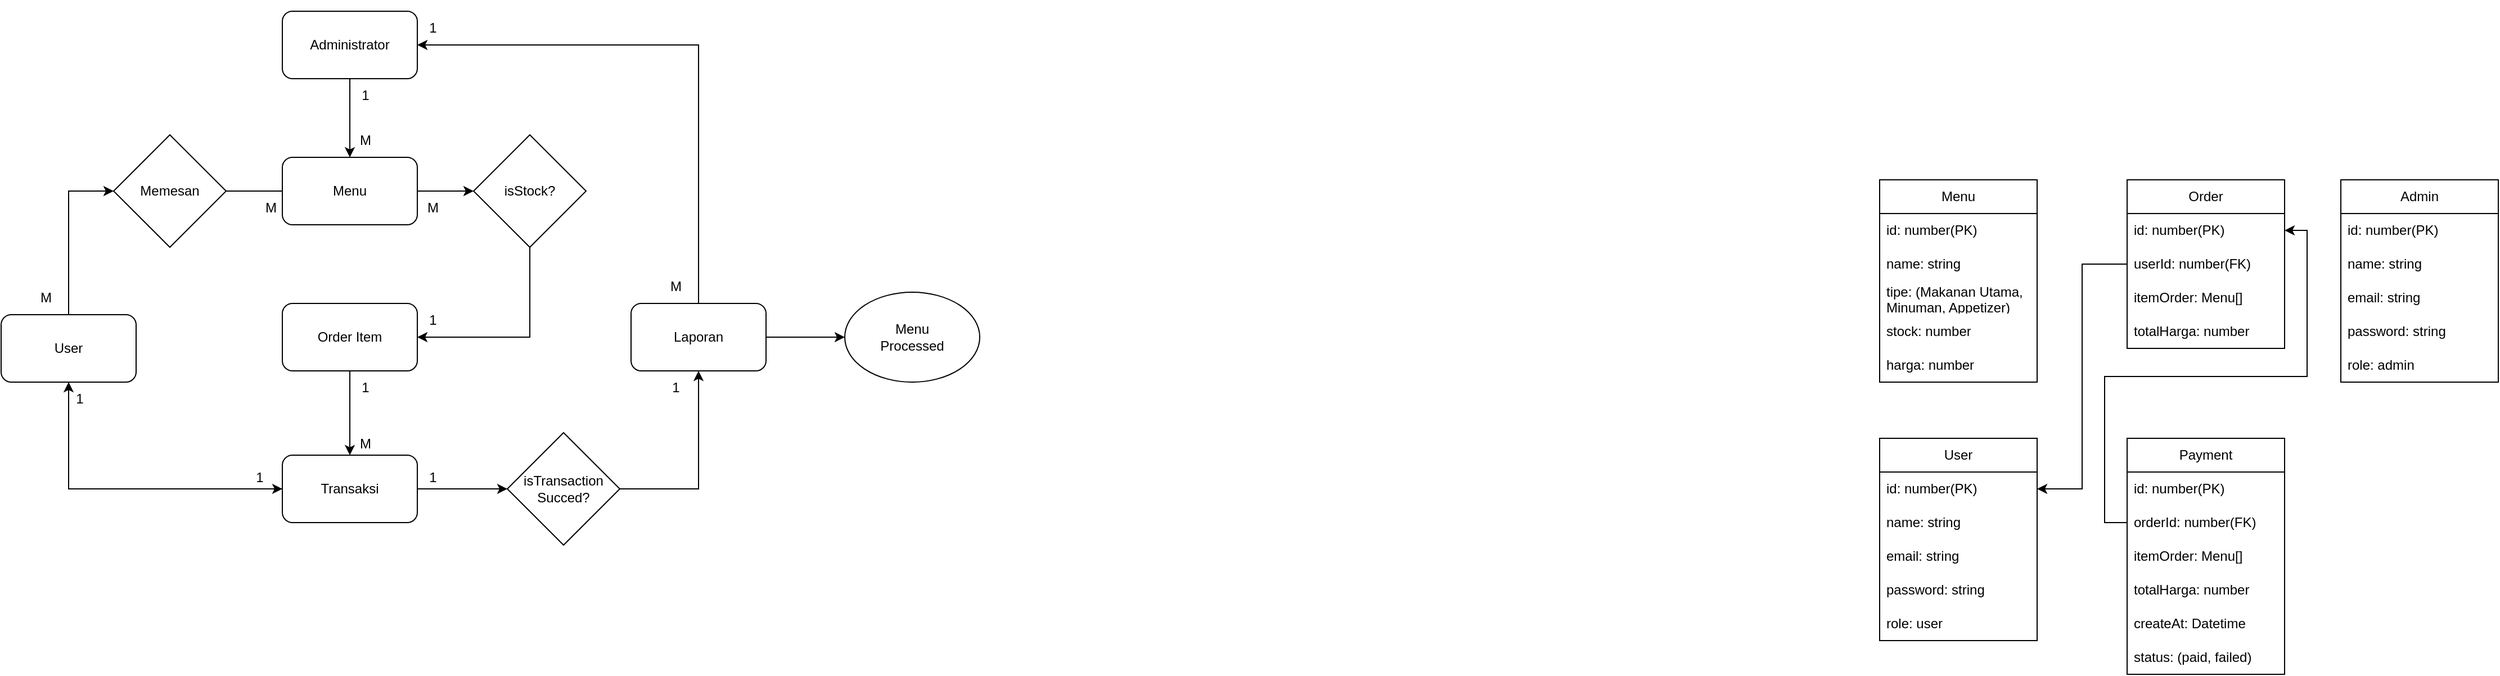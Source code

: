 <mxfile version="28.2.4">
  <diagram name="Page-1" id="51vB2u_QDRZg887AXnSR">
    <mxGraphModel dx="905" dy="555" grid="1" gridSize="10" guides="1" tooltips="1" connect="1" arrows="1" fold="1" page="1" pageScale="1" pageWidth="827" pageHeight="1169" math="0" shadow="0">
      <root>
        <mxCell id="0" />
        <mxCell id="1" parent="0" />
        <mxCell id="4FyZVL3Yt_gfwvQZV7pb-8" style="edgeStyle=orthogonalEdgeStyle;rounded=0;orthogonalLoop=1;jettySize=auto;html=1;entryX=0.5;entryY=0;entryDx=0;entryDy=0;" edge="1" parent="1" source="qDjXoSYU_dlHwYHpqdUi-1" target="qDjXoSYU_dlHwYHpqdUi-4">
          <mxGeometry relative="1" as="geometry" />
        </mxCell>
        <mxCell id="qDjXoSYU_dlHwYHpqdUi-1" value="Administrator" style="rounded=1;whiteSpace=wrap;html=1;" parent="1" vertex="1">
          <mxGeometry x="280" y="130" width="120" height="60" as="geometry" />
        </mxCell>
        <mxCell id="qDjXoSYU_dlHwYHpqdUi-5" style="edgeStyle=orthogonalEdgeStyle;rounded=0;orthogonalLoop=1;jettySize=auto;html=1;entryX=0;entryY=0.5;entryDx=0;entryDy=0;" parent="1" source="qDjXoSYU_dlHwYHpqdUi-2" target="qDjXoSYU_dlHwYHpqdUi-3" edge="1">
          <mxGeometry relative="1" as="geometry" />
        </mxCell>
        <mxCell id="4FyZVL3Yt_gfwvQZV7pb-7" style="edgeStyle=orthogonalEdgeStyle;rounded=0;orthogonalLoop=1;jettySize=auto;html=1;entryX=0;entryY=0.5;entryDx=0;entryDy=0;" edge="1" parent="1" source="qDjXoSYU_dlHwYHpqdUi-2" target="qDjXoSYU_dlHwYHpqdUi-10">
          <mxGeometry relative="1" as="geometry">
            <Array as="points">
              <mxPoint x="90" y="555" />
            </Array>
          </mxGeometry>
        </mxCell>
        <mxCell id="qDjXoSYU_dlHwYHpqdUi-2" value="User" style="rounded=1;whiteSpace=wrap;html=1;" parent="1" vertex="1">
          <mxGeometry x="30" y="400" width="120" height="60" as="geometry" />
        </mxCell>
        <mxCell id="qDjXoSYU_dlHwYHpqdUi-6" style="edgeStyle=orthogonalEdgeStyle;rounded=0;orthogonalLoop=1;jettySize=auto;html=1;entryX=0;entryY=0.5;entryDx=0;entryDy=0;" parent="1" source="qDjXoSYU_dlHwYHpqdUi-3" target="qDjXoSYU_dlHwYHpqdUi-4" edge="1">
          <mxGeometry relative="1" as="geometry">
            <Array as="points">
              <mxPoint x="300" y="290" />
              <mxPoint x="300" y="290" />
            </Array>
          </mxGeometry>
        </mxCell>
        <mxCell id="qDjXoSYU_dlHwYHpqdUi-3" value="Memesan" style="rhombus;whiteSpace=wrap;html=1;" parent="1" vertex="1">
          <mxGeometry x="130" y="240" width="100" height="100" as="geometry" />
        </mxCell>
        <mxCell id="qDjXoSYU_dlHwYHpqdUi-8" style="edgeStyle=orthogonalEdgeStyle;rounded=0;orthogonalLoop=1;jettySize=auto;html=1;" parent="1" source="qDjXoSYU_dlHwYHpqdUi-4" target="qDjXoSYU_dlHwYHpqdUi-7" edge="1">
          <mxGeometry relative="1" as="geometry" />
        </mxCell>
        <mxCell id="qDjXoSYU_dlHwYHpqdUi-4" value="Menu" style="rounded=1;whiteSpace=wrap;html=1;" parent="1" vertex="1">
          <mxGeometry x="280" y="260" width="120" height="60" as="geometry" />
        </mxCell>
        <mxCell id="4FyZVL3Yt_gfwvQZV7pb-3" style="edgeStyle=orthogonalEdgeStyle;rounded=0;orthogonalLoop=1;jettySize=auto;html=1;entryX=1;entryY=0.5;entryDx=0;entryDy=0;" edge="1" parent="1" source="qDjXoSYU_dlHwYHpqdUi-7" target="4FyZVL3Yt_gfwvQZV7pb-1">
          <mxGeometry relative="1" as="geometry">
            <Array as="points">
              <mxPoint x="500" y="420" />
            </Array>
          </mxGeometry>
        </mxCell>
        <mxCell id="qDjXoSYU_dlHwYHpqdUi-7" value="isStock?" style="rhombus;whiteSpace=wrap;html=1;" parent="1" vertex="1">
          <mxGeometry x="450" y="240" width="100" height="100" as="geometry" />
        </mxCell>
        <mxCell id="qDjXoSYU_dlHwYHpqdUi-17" style="edgeStyle=orthogonalEdgeStyle;rounded=0;orthogonalLoop=1;jettySize=auto;html=1;entryX=0;entryY=0.5;entryDx=0;entryDy=0;" parent="1" source="qDjXoSYU_dlHwYHpqdUi-10" target="qDjXoSYU_dlHwYHpqdUi-12" edge="1">
          <mxGeometry relative="1" as="geometry" />
        </mxCell>
        <mxCell id="4FyZVL3Yt_gfwvQZV7pb-5" style="edgeStyle=orthogonalEdgeStyle;rounded=0;orthogonalLoop=1;jettySize=auto;html=1;" edge="1" parent="1" source="qDjXoSYU_dlHwYHpqdUi-10" target="qDjXoSYU_dlHwYHpqdUi-2">
          <mxGeometry relative="1" as="geometry" />
        </mxCell>
        <mxCell id="qDjXoSYU_dlHwYHpqdUi-10" value="Transaksi" style="rounded=1;whiteSpace=wrap;html=1;" parent="1" vertex="1">
          <mxGeometry x="280" y="525" width="120" height="60" as="geometry" />
        </mxCell>
        <mxCell id="qDjXoSYU_dlHwYHpqdUi-19" style="edgeStyle=orthogonalEdgeStyle;rounded=0;orthogonalLoop=1;jettySize=auto;html=1;" parent="1" source="qDjXoSYU_dlHwYHpqdUi-12" target="qDjXoSYU_dlHwYHpqdUi-18" edge="1">
          <mxGeometry relative="1" as="geometry" />
        </mxCell>
        <mxCell id="qDjXoSYU_dlHwYHpqdUi-12" value="isTransaction&lt;div&gt;Succed?&lt;/div&gt;" style="rhombus;whiteSpace=wrap;html=1;" parent="1" vertex="1">
          <mxGeometry x="480" y="505" width="100" height="100" as="geometry" />
        </mxCell>
        <mxCell id="qDjXoSYU_dlHwYHpqdUi-23" style="edgeStyle=orthogonalEdgeStyle;rounded=0;orthogonalLoop=1;jettySize=auto;html=1;" parent="1" source="qDjXoSYU_dlHwYHpqdUi-18" target="qDjXoSYU_dlHwYHpqdUi-22" edge="1">
          <mxGeometry relative="1" as="geometry" />
        </mxCell>
        <mxCell id="4FyZVL3Yt_gfwvQZV7pb-10" style="edgeStyle=orthogonalEdgeStyle;rounded=0;orthogonalLoop=1;jettySize=auto;html=1;entryX=1;entryY=0.5;entryDx=0;entryDy=0;" edge="1" parent="1" source="qDjXoSYU_dlHwYHpqdUi-18" target="qDjXoSYU_dlHwYHpqdUi-1">
          <mxGeometry relative="1" as="geometry">
            <Array as="points">
              <mxPoint x="650" y="160" />
            </Array>
          </mxGeometry>
        </mxCell>
        <mxCell id="qDjXoSYU_dlHwYHpqdUi-18" value="Laporan" style="rounded=1;whiteSpace=wrap;html=1;" parent="1" vertex="1">
          <mxGeometry x="590" y="390" width="120" height="60" as="geometry" />
        </mxCell>
        <mxCell id="qDjXoSYU_dlHwYHpqdUi-22" value="Menu&lt;div&gt;Processed&lt;/div&gt;" style="ellipse;whiteSpace=wrap;html=1;" parent="1" vertex="1">
          <mxGeometry x="780" y="380" width="120" height="80" as="geometry" />
        </mxCell>
        <mxCell id="4FyZVL3Yt_gfwvQZV7pb-4" style="edgeStyle=orthogonalEdgeStyle;rounded=0;orthogonalLoop=1;jettySize=auto;html=1;entryX=0.5;entryY=0;entryDx=0;entryDy=0;" edge="1" parent="1" source="4FyZVL3Yt_gfwvQZV7pb-1" target="qDjXoSYU_dlHwYHpqdUi-10">
          <mxGeometry relative="1" as="geometry" />
        </mxCell>
        <mxCell id="4FyZVL3Yt_gfwvQZV7pb-1" value="Order Item" style="rounded=1;whiteSpace=wrap;html=1;" vertex="1" parent="1">
          <mxGeometry x="280" y="390" width="120" height="60" as="geometry" />
        </mxCell>
        <mxCell id="4FyZVL3Yt_gfwvQZV7pb-11" value="M" style="text;html=1;align=center;verticalAlign=middle;whiteSpace=wrap;rounded=0;" vertex="1" parent="1">
          <mxGeometry x="40" y="360" width="60" height="50" as="geometry" />
        </mxCell>
        <mxCell id="4FyZVL3Yt_gfwvQZV7pb-12" value="M" style="text;html=1;align=center;verticalAlign=middle;whiteSpace=wrap;rounded=0;" vertex="1" parent="1">
          <mxGeometry x="384" y="280" width="60" height="50" as="geometry" />
        </mxCell>
        <mxCell id="4FyZVL3Yt_gfwvQZV7pb-13" value="1" style="text;html=1;align=center;verticalAlign=middle;whiteSpace=wrap;rounded=0;" vertex="1" parent="1">
          <mxGeometry x="384" y="380" width="60" height="50" as="geometry" />
        </mxCell>
        <mxCell id="4FyZVL3Yt_gfwvQZV7pb-14" value="1" style="text;html=1;align=center;verticalAlign=middle;whiteSpace=wrap;rounded=0;" vertex="1" parent="1">
          <mxGeometry x="324" y="440" width="60" height="50" as="geometry" />
        </mxCell>
        <mxCell id="4FyZVL3Yt_gfwvQZV7pb-15" value="M" style="text;html=1;align=center;verticalAlign=middle;whiteSpace=wrap;rounded=0;" vertex="1" parent="1">
          <mxGeometry x="324" y="490" width="60" height="50" as="geometry" />
        </mxCell>
        <mxCell id="4FyZVL3Yt_gfwvQZV7pb-16" value="1" style="text;html=1;align=center;verticalAlign=middle;whiteSpace=wrap;rounded=0;" vertex="1" parent="1">
          <mxGeometry x="384" y="520" width="60" height="50" as="geometry" />
        </mxCell>
        <mxCell id="4FyZVL3Yt_gfwvQZV7pb-17" value="M" style="text;html=1;align=center;verticalAlign=middle;whiteSpace=wrap;rounded=0;" vertex="1" parent="1">
          <mxGeometry x="600" y="350" width="60" height="50" as="geometry" />
        </mxCell>
        <mxCell id="4FyZVL3Yt_gfwvQZV7pb-18" value="1" style="text;html=1;align=center;verticalAlign=middle;whiteSpace=wrap;rounded=0;" vertex="1" parent="1">
          <mxGeometry x="384" y="120" width="60" height="50" as="geometry" />
        </mxCell>
        <mxCell id="4FyZVL3Yt_gfwvQZV7pb-19" value="1" style="text;html=1;align=center;verticalAlign=middle;whiteSpace=wrap;rounded=0;" vertex="1" parent="1">
          <mxGeometry x="324" y="180" width="60" height="50" as="geometry" />
        </mxCell>
        <mxCell id="4FyZVL3Yt_gfwvQZV7pb-20" value="M" style="text;html=1;align=center;verticalAlign=middle;whiteSpace=wrap;rounded=0;" vertex="1" parent="1">
          <mxGeometry x="324" y="220" width="60" height="50" as="geometry" />
        </mxCell>
        <mxCell id="4FyZVL3Yt_gfwvQZV7pb-21" value="M" style="text;html=1;align=center;verticalAlign=middle;whiteSpace=wrap;rounded=0;" vertex="1" parent="1">
          <mxGeometry x="240" y="280" width="60" height="50" as="geometry" />
        </mxCell>
        <mxCell id="4FyZVL3Yt_gfwvQZV7pb-22" value="1" style="text;html=1;align=center;verticalAlign=middle;whiteSpace=wrap;rounded=0;" vertex="1" parent="1">
          <mxGeometry x="230" y="520" width="60" height="50" as="geometry" />
        </mxCell>
        <mxCell id="4FyZVL3Yt_gfwvQZV7pb-23" value="1" style="text;html=1;align=center;verticalAlign=middle;whiteSpace=wrap;rounded=0;" vertex="1" parent="1">
          <mxGeometry x="70" y="450" width="60" height="50" as="geometry" />
        </mxCell>
        <mxCell id="4FyZVL3Yt_gfwvQZV7pb-24" value="1" style="text;html=1;align=center;verticalAlign=middle;whiteSpace=wrap;rounded=0;" vertex="1" parent="1">
          <mxGeometry x="600" y="440" width="60" height="50" as="geometry" />
        </mxCell>
        <mxCell id="4FyZVL3Yt_gfwvQZV7pb-25" value="User" style="swimlane;fontStyle=0;childLayout=stackLayout;horizontal=1;startSize=30;horizontalStack=0;resizeParent=1;resizeParentMax=0;resizeLast=0;collapsible=1;marginBottom=0;whiteSpace=wrap;html=1;" vertex="1" parent="1">
          <mxGeometry x="1700" y="510" width="140" height="180" as="geometry" />
        </mxCell>
        <mxCell id="4FyZVL3Yt_gfwvQZV7pb-26" value="id: number(PK)" style="text;strokeColor=none;fillColor=none;align=left;verticalAlign=middle;spacingLeft=4;spacingRight=4;overflow=hidden;points=[[0,0.5],[1,0.5]];portConstraint=eastwest;rotatable=0;whiteSpace=wrap;html=1;" vertex="1" parent="4FyZVL3Yt_gfwvQZV7pb-25">
          <mxGeometry y="30" width="140" height="30" as="geometry" />
        </mxCell>
        <mxCell id="4FyZVL3Yt_gfwvQZV7pb-27" value="name: string" style="text;strokeColor=none;fillColor=none;align=left;verticalAlign=middle;spacingLeft=4;spacingRight=4;overflow=hidden;points=[[0,0.5],[1,0.5]];portConstraint=eastwest;rotatable=0;whiteSpace=wrap;html=1;" vertex="1" parent="4FyZVL3Yt_gfwvQZV7pb-25">
          <mxGeometry y="60" width="140" height="30" as="geometry" />
        </mxCell>
        <mxCell id="4FyZVL3Yt_gfwvQZV7pb-28" value="email: string" style="text;strokeColor=none;fillColor=none;align=left;verticalAlign=middle;spacingLeft=4;spacingRight=4;overflow=hidden;points=[[0,0.5],[1,0.5]];portConstraint=eastwest;rotatable=0;whiteSpace=wrap;html=1;" vertex="1" parent="4FyZVL3Yt_gfwvQZV7pb-25">
          <mxGeometry y="90" width="140" height="30" as="geometry" />
        </mxCell>
        <mxCell id="4FyZVL3Yt_gfwvQZV7pb-29" value="password: string" style="text;strokeColor=none;fillColor=none;align=left;verticalAlign=middle;spacingLeft=4;spacingRight=4;overflow=hidden;points=[[0,0.5],[1,0.5]];portConstraint=eastwest;rotatable=0;whiteSpace=wrap;html=1;" vertex="1" parent="4FyZVL3Yt_gfwvQZV7pb-25">
          <mxGeometry y="120" width="140" height="30" as="geometry" />
        </mxCell>
        <mxCell id="4FyZVL3Yt_gfwvQZV7pb-31" value="role: user" style="text;strokeColor=none;fillColor=none;align=left;verticalAlign=middle;spacingLeft=4;spacingRight=4;overflow=hidden;points=[[0,0.5],[1,0.5]];portConstraint=eastwest;rotatable=0;whiteSpace=wrap;html=1;" vertex="1" parent="4FyZVL3Yt_gfwvQZV7pb-25">
          <mxGeometry y="150" width="140" height="30" as="geometry" />
        </mxCell>
        <mxCell id="4FyZVL3Yt_gfwvQZV7pb-32" value="Menu" style="swimlane;fontStyle=0;childLayout=stackLayout;horizontal=1;startSize=30;horizontalStack=0;resizeParent=1;resizeParentMax=0;resizeLast=0;collapsible=1;marginBottom=0;whiteSpace=wrap;html=1;" vertex="1" parent="1">
          <mxGeometry x="1700" y="280" width="140" height="180" as="geometry" />
        </mxCell>
        <mxCell id="4FyZVL3Yt_gfwvQZV7pb-33" value="id: number(PK)" style="text;strokeColor=none;fillColor=none;align=left;verticalAlign=middle;spacingLeft=4;spacingRight=4;overflow=hidden;points=[[0,0.5],[1,0.5]];portConstraint=eastwest;rotatable=0;whiteSpace=wrap;html=1;" vertex="1" parent="4FyZVL3Yt_gfwvQZV7pb-32">
          <mxGeometry y="30" width="140" height="30" as="geometry" />
        </mxCell>
        <mxCell id="4FyZVL3Yt_gfwvQZV7pb-34" value="name: string" style="text;strokeColor=none;fillColor=none;align=left;verticalAlign=middle;spacingLeft=4;spacingRight=4;overflow=hidden;points=[[0,0.5],[1,0.5]];portConstraint=eastwest;rotatable=0;whiteSpace=wrap;html=1;" vertex="1" parent="4FyZVL3Yt_gfwvQZV7pb-32">
          <mxGeometry y="60" width="140" height="30" as="geometry" />
        </mxCell>
        <mxCell id="4FyZVL3Yt_gfwvQZV7pb-35" value="tipe: (Makanan Utama,&lt;div&gt;Minuman, Appetizer)&lt;/div&gt;" style="text;strokeColor=none;fillColor=none;align=left;verticalAlign=middle;spacingLeft=4;spacingRight=4;overflow=hidden;points=[[0,0.5],[1,0.5]];portConstraint=eastwest;rotatable=0;whiteSpace=wrap;html=1;" vertex="1" parent="4FyZVL3Yt_gfwvQZV7pb-32">
          <mxGeometry y="90" width="140" height="30" as="geometry" />
        </mxCell>
        <mxCell id="4FyZVL3Yt_gfwvQZV7pb-36" value="stock: number" style="text;strokeColor=none;fillColor=none;align=left;verticalAlign=middle;spacingLeft=4;spacingRight=4;overflow=hidden;points=[[0,0.5],[1,0.5]];portConstraint=eastwest;rotatable=0;whiteSpace=wrap;html=1;" vertex="1" parent="4FyZVL3Yt_gfwvQZV7pb-32">
          <mxGeometry y="120" width="140" height="30" as="geometry" />
        </mxCell>
        <mxCell id="4FyZVL3Yt_gfwvQZV7pb-37" value="harga: number" style="text;strokeColor=none;fillColor=none;align=left;verticalAlign=middle;spacingLeft=4;spacingRight=4;overflow=hidden;points=[[0,0.5],[1,0.5]];portConstraint=eastwest;rotatable=0;whiteSpace=wrap;html=1;" vertex="1" parent="4FyZVL3Yt_gfwvQZV7pb-32">
          <mxGeometry y="150" width="140" height="30" as="geometry" />
        </mxCell>
        <mxCell id="4FyZVL3Yt_gfwvQZV7pb-38" value="Order" style="swimlane;fontStyle=0;childLayout=stackLayout;horizontal=1;startSize=30;horizontalStack=0;resizeParent=1;resizeParentMax=0;resizeLast=0;collapsible=1;marginBottom=0;whiteSpace=wrap;html=1;" vertex="1" parent="1">
          <mxGeometry x="1920" y="280" width="140" height="150" as="geometry" />
        </mxCell>
        <mxCell id="4FyZVL3Yt_gfwvQZV7pb-39" value="id: number(PK)" style="text;strokeColor=none;fillColor=none;align=left;verticalAlign=middle;spacingLeft=4;spacingRight=4;overflow=hidden;points=[[0,0.5],[1,0.5]];portConstraint=eastwest;rotatable=0;whiteSpace=wrap;html=1;" vertex="1" parent="4FyZVL3Yt_gfwvQZV7pb-38">
          <mxGeometry y="30" width="140" height="30" as="geometry" />
        </mxCell>
        <mxCell id="4FyZVL3Yt_gfwvQZV7pb-40" value="userId: number(FK)" style="text;strokeColor=none;fillColor=none;align=left;verticalAlign=middle;spacingLeft=4;spacingRight=4;overflow=hidden;points=[[0,0.5],[1,0.5]];portConstraint=eastwest;rotatable=0;whiteSpace=wrap;html=1;" vertex="1" parent="4FyZVL3Yt_gfwvQZV7pb-38">
          <mxGeometry y="60" width="140" height="30" as="geometry" />
        </mxCell>
        <mxCell id="4FyZVL3Yt_gfwvQZV7pb-41" value="itemOrder: Menu[]" style="text;strokeColor=none;fillColor=none;align=left;verticalAlign=middle;spacingLeft=4;spacingRight=4;overflow=hidden;points=[[0,0.5],[1,0.5]];portConstraint=eastwest;rotatable=0;whiteSpace=wrap;html=1;" vertex="1" parent="4FyZVL3Yt_gfwvQZV7pb-38">
          <mxGeometry y="90" width="140" height="30" as="geometry" />
        </mxCell>
        <mxCell id="4FyZVL3Yt_gfwvQZV7pb-42" value="totalHarga: number" style="text;strokeColor=none;fillColor=none;align=left;verticalAlign=middle;spacingLeft=4;spacingRight=4;overflow=hidden;points=[[0,0.5],[1,0.5]];portConstraint=eastwest;rotatable=0;whiteSpace=wrap;html=1;" vertex="1" parent="4FyZVL3Yt_gfwvQZV7pb-38">
          <mxGeometry y="120" width="140" height="30" as="geometry" />
        </mxCell>
        <mxCell id="4FyZVL3Yt_gfwvQZV7pb-44" value="Payment" style="swimlane;fontStyle=0;childLayout=stackLayout;horizontal=1;startSize=30;horizontalStack=0;resizeParent=1;resizeParentMax=0;resizeLast=0;collapsible=1;marginBottom=0;whiteSpace=wrap;html=1;" vertex="1" parent="1">
          <mxGeometry x="1920" y="510" width="140" height="210" as="geometry" />
        </mxCell>
        <mxCell id="4FyZVL3Yt_gfwvQZV7pb-45" value="id: number(PK)" style="text;strokeColor=none;fillColor=none;align=left;verticalAlign=middle;spacingLeft=4;spacingRight=4;overflow=hidden;points=[[0,0.5],[1,0.5]];portConstraint=eastwest;rotatable=0;whiteSpace=wrap;html=1;" vertex="1" parent="4FyZVL3Yt_gfwvQZV7pb-44">
          <mxGeometry y="30" width="140" height="30" as="geometry" />
        </mxCell>
        <mxCell id="4FyZVL3Yt_gfwvQZV7pb-46" value="orderId: number(FK)" style="text;strokeColor=none;fillColor=none;align=left;verticalAlign=middle;spacingLeft=4;spacingRight=4;overflow=hidden;points=[[0,0.5],[1,0.5]];portConstraint=eastwest;rotatable=0;whiteSpace=wrap;html=1;" vertex="1" parent="4FyZVL3Yt_gfwvQZV7pb-44">
          <mxGeometry y="60" width="140" height="30" as="geometry" />
        </mxCell>
        <mxCell id="4FyZVL3Yt_gfwvQZV7pb-47" value="itemOrder: Menu[]" style="text;strokeColor=none;fillColor=none;align=left;verticalAlign=middle;spacingLeft=4;spacingRight=4;overflow=hidden;points=[[0,0.5],[1,0.5]];portConstraint=eastwest;rotatable=0;whiteSpace=wrap;html=1;" vertex="1" parent="4FyZVL3Yt_gfwvQZV7pb-44">
          <mxGeometry y="90" width="140" height="30" as="geometry" />
        </mxCell>
        <mxCell id="4FyZVL3Yt_gfwvQZV7pb-48" value="totalHarga: number" style="text;strokeColor=none;fillColor=none;align=left;verticalAlign=middle;spacingLeft=4;spacingRight=4;overflow=hidden;points=[[0,0.5],[1,0.5]];portConstraint=eastwest;rotatable=0;whiteSpace=wrap;html=1;" vertex="1" parent="4FyZVL3Yt_gfwvQZV7pb-44">
          <mxGeometry y="120" width="140" height="30" as="geometry" />
        </mxCell>
        <mxCell id="4FyZVL3Yt_gfwvQZV7pb-49" value="createAt: Datetime" style="text;strokeColor=none;fillColor=none;align=left;verticalAlign=middle;spacingLeft=4;spacingRight=4;overflow=hidden;points=[[0,0.5],[1,0.5]];portConstraint=eastwest;rotatable=0;whiteSpace=wrap;html=1;" vertex="1" parent="4FyZVL3Yt_gfwvQZV7pb-44">
          <mxGeometry y="150" width="140" height="30" as="geometry" />
        </mxCell>
        <mxCell id="4FyZVL3Yt_gfwvQZV7pb-50" value="status: (paid, failed)" style="text;strokeColor=none;fillColor=none;align=left;verticalAlign=middle;spacingLeft=4;spacingRight=4;overflow=hidden;points=[[0,0.5],[1,0.5]];portConstraint=eastwest;rotatable=0;whiteSpace=wrap;html=1;" vertex="1" parent="4FyZVL3Yt_gfwvQZV7pb-44">
          <mxGeometry y="180" width="140" height="30" as="geometry" />
        </mxCell>
        <mxCell id="4FyZVL3Yt_gfwvQZV7pb-51" style="edgeStyle=orthogonalEdgeStyle;rounded=0;orthogonalLoop=1;jettySize=auto;html=1;" edge="1" parent="1" source="4FyZVL3Yt_gfwvQZV7pb-46" target="4FyZVL3Yt_gfwvQZV7pb-39">
          <mxGeometry relative="1" as="geometry" />
        </mxCell>
        <mxCell id="4FyZVL3Yt_gfwvQZV7pb-52" style="edgeStyle=orthogonalEdgeStyle;rounded=0;orthogonalLoop=1;jettySize=auto;html=1;entryX=1;entryY=0.5;entryDx=0;entryDy=0;" edge="1" parent="1" source="4FyZVL3Yt_gfwvQZV7pb-40" target="4FyZVL3Yt_gfwvQZV7pb-26">
          <mxGeometry relative="1" as="geometry" />
        </mxCell>
        <mxCell id="4FyZVL3Yt_gfwvQZV7pb-53" value="Admin" style="swimlane;fontStyle=0;childLayout=stackLayout;horizontal=1;startSize=30;horizontalStack=0;resizeParent=1;resizeParentMax=0;resizeLast=0;collapsible=1;marginBottom=0;whiteSpace=wrap;html=1;" vertex="1" parent="1">
          <mxGeometry x="2110" y="280" width="140" height="180" as="geometry" />
        </mxCell>
        <mxCell id="4FyZVL3Yt_gfwvQZV7pb-54" value="id: number(PK)" style="text;strokeColor=none;fillColor=none;align=left;verticalAlign=middle;spacingLeft=4;spacingRight=4;overflow=hidden;points=[[0,0.5],[1,0.5]];portConstraint=eastwest;rotatable=0;whiteSpace=wrap;html=1;" vertex="1" parent="4FyZVL3Yt_gfwvQZV7pb-53">
          <mxGeometry y="30" width="140" height="30" as="geometry" />
        </mxCell>
        <mxCell id="4FyZVL3Yt_gfwvQZV7pb-55" value="name: string" style="text;strokeColor=none;fillColor=none;align=left;verticalAlign=middle;spacingLeft=4;spacingRight=4;overflow=hidden;points=[[0,0.5],[1,0.5]];portConstraint=eastwest;rotatable=0;whiteSpace=wrap;html=1;" vertex="1" parent="4FyZVL3Yt_gfwvQZV7pb-53">
          <mxGeometry y="60" width="140" height="30" as="geometry" />
        </mxCell>
        <mxCell id="4FyZVL3Yt_gfwvQZV7pb-56" value="email: string" style="text;strokeColor=none;fillColor=none;align=left;verticalAlign=middle;spacingLeft=4;spacingRight=4;overflow=hidden;points=[[0,0.5],[1,0.5]];portConstraint=eastwest;rotatable=0;whiteSpace=wrap;html=1;" vertex="1" parent="4FyZVL3Yt_gfwvQZV7pb-53">
          <mxGeometry y="90" width="140" height="30" as="geometry" />
        </mxCell>
        <mxCell id="4FyZVL3Yt_gfwvQZV7pb-57" value="password: string" style="text;strokeColor=none;fillColor=none;align=left;verticalAlign=middle;spacingLeft=4;spacingRight=4;overflow=hidden;points=[[0,0.5],[1,0.5]];portConstraint=eastwest;rotatable=0;whiteSpace=wrap;html=1;" vertex="1" parent="4FyZVL3Yt_gfwvQZV7pb-53">
          <mxGeometry y="120" width="140" height="30" as="geometry" />
        </mxCell>
        <mxCell id="4FyZVL3Yt_gfwvQZV7pb-58" value="role: admin" style="text;strokeColor=none;fillColor=none;align=left;verticalAlign=middle;spacingLeft=4;spacingRight=4;overflow=hidden;points=[[0,0.5],[1,0.5]];portConstraint=eastwest;rotatable=0;whiteSpace=wrap;html=1;" vertex="1" parent="4FyZVL3Yt_gfwvQZV7pb-53">
          <mxGeometry y="150" width="140" height="30" as="geometry" />
        </mxCell>
      </root>
    </mxGraphModel>
  </diagram>
</mxfile>
